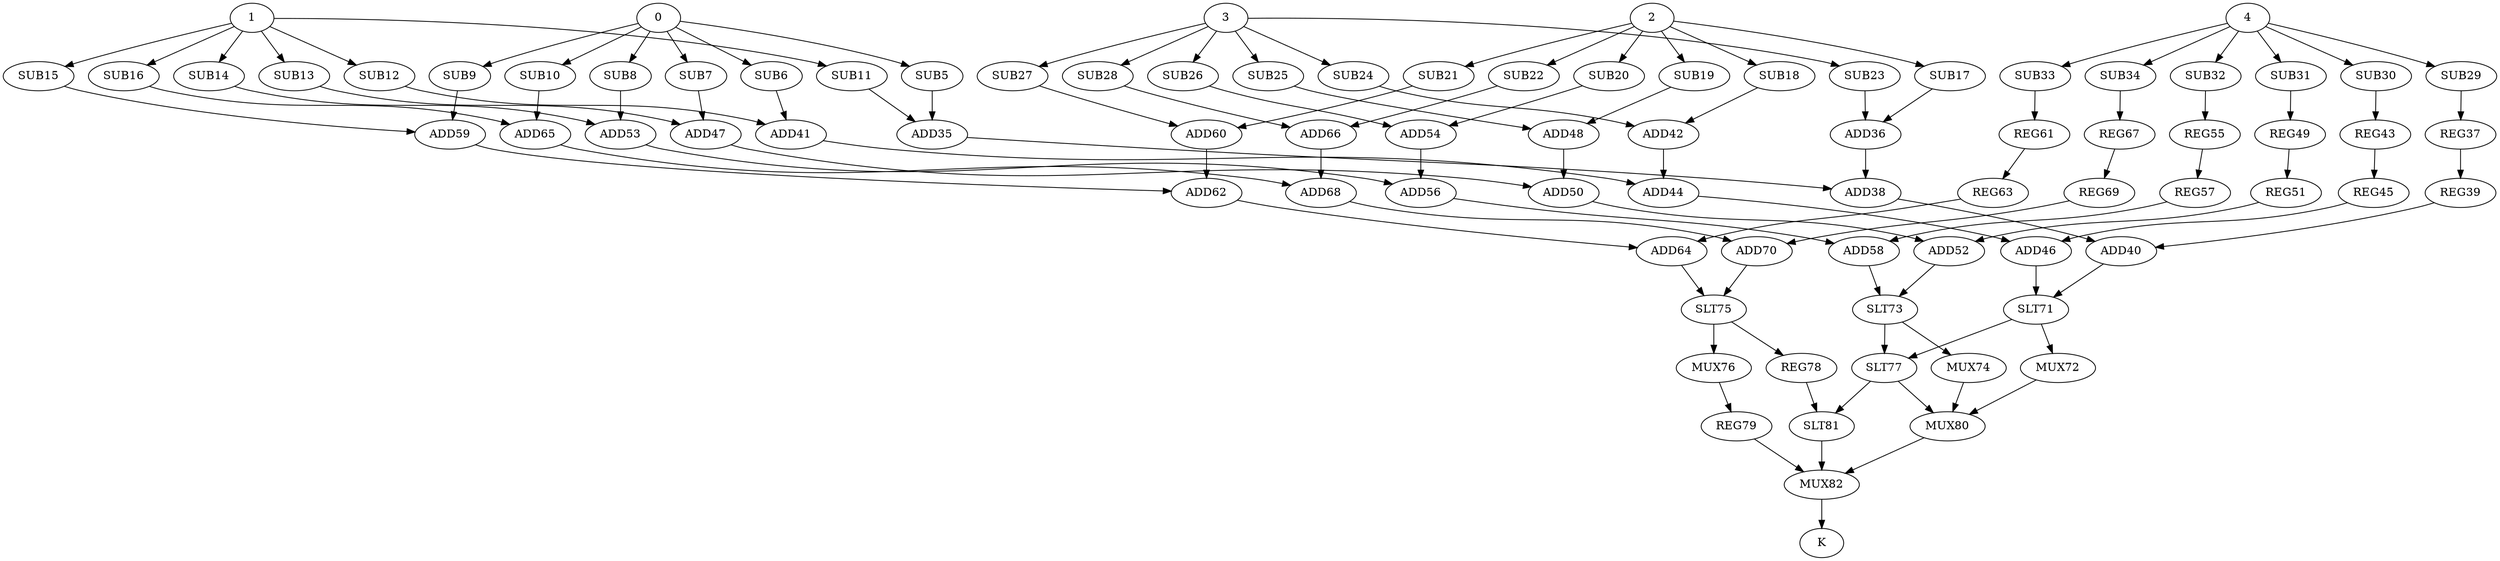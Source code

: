 strict digraph  {
0;
5 [label=SUB5];
6 [label=SUB6];
7 [label=SUB7];
8 [label=SUB8];
9 [label=SUB9];
10 [label=SUB10];
1;
11 [label=SUB11];
12 [label=SUB12];
13 [label=SUB13];
14 [label=SUB14];
15 [label=SUB15];
16 [label=SUB16];
2;
17 [label=SUB17];
18 [label=SUB18];
19 [label=SUB19];
20 [label=SUB20];
21 [label=SUB21];
22 [label=SUB22];
3;
23 [label=SUB23];
24 [label=SUB24];
25 [label=SUB25];
26 [label=SUB26];
27 [label=SUB27];
28 [label=SUB28];
4;
29 [label=SUB29];
30 [label=SUB30];
31 [label=SUB31];
32 [label=SUB32];
33 [label=SUB33];
34 [label=SUB34];
35 [label=ADD35];
36 [label=ADD36];
37 [label=REG37];
38 [label=ADD38];
39 [label=REG39];
40 [label=ADD40];
41 [label=ADD41];
42 [label=ADD42];
43 [label=REG43];
44 [label=ADD44];
45 [label=REG45];
46 [label=ADD46];
47 [label=ADD47];
48 [label=ADD48];
49 [label=REG49];
50 [label=ADD50];
51 [label=REG51];
52 [label=ADD52];
53 [label=ADD53];
54 [label=ADD54];
55 [label=REG55];
56 [label=ADD56];
57 [label=REG57];
58 [label=ADD58];
59 [label=ADD59];
60 [label=ADD60];
61 [label=REG61];
62 [label=ADD62];
63 [label=REG63];
64 [label=ADD64];
65 [label=ADD65];
66 [label=ADD66];
67 [label=REG67];
68 [label=ADD68];
69 [label=REG69];
70 [label=ADD70];
71 [label=SLT71];
72 [label=MUX72];
73 [label=SLT73];
74 [label=MUX74];
75 [label=SLT75];
76 [label=MUX76];
77 [label=SLT77];
78 [label=REG78];
79 [label=REG79];
80 [label=MUX80];
81 [label=SLT81];
82 [label=MUX82];
83 [label=K];
0 -> 5;
0 -> 6;
0 -> 7;
0 -> 8;
0 -> 9;
0 -> 10;
5 -> 35;
6 -> 41;
7 -> 47;
8 -> 53;
9 -> 59;
10 -> 65;
1 -> 11;
1 -> 12;
1 -> 13;
1 -> 14;
1 -> 15;
1 -> 16;
11 -> 35;
12 -> 41;
13 -> 47;
14 -> 53;
15 -> 59;
16 -> 65;
2 -> 17;
2 -> 18;
2 -> 19;
2 -> 20;
2 -> 21;
2 -> 22;
17 -> 36;
18 -> 42;
19 -> 48;
20 -> 54;
21 -> 60;
22 -> 66;
3 -> 23;
3 -> 24;
3 -> 25;
3 -> 26;
3 -> 27;
3 -> 28;
23 -> 36;
24 -> 42;
25 -> 48;
26 -> 54;
27 -> 60;
28 -> 66;
4 -> 29;
4 -> 30;
4 -> 31;
4 -> 32;
4 -> 33;
4 -> 34;
29 -> 37;
30 -> 43;
31 -> 49;
32 -> 55;
33 -> 61;
34 -> 67;
35 -> 38;
36 -> 38;
37 -> 39;
38 -> 40;
39 -> 40;
40 -> 71;
41 -> 44;
42 -> 44;
43 -> 45;
44 -> 46;
45 -> 46;
46 -> 71;
47 -> 50;
48 -> 50;
49 -> 51;
50 -> 52;
51 -> 52;
52 -> 73;
53 -> 56;
54 -> 56;
55 -> 57;
56 -> 58;
57 -> 58;
58 -> 73;
59 -> 62;
60 -> 62;
61 -> 63;
62 -> 64;
63 -> 64;
64 -> 75;
65 -> 68;
66 -> 68;
67 -> 69;
68 -> 70;
69 -> 70;
70 -> 75;
71 -> 72;
71 -> 77;
72 -> 80;
73 -> 74;
73 -> 77;
74 -> 80;
75 -> 76;
75 -> 78;
76 -> 79;
77 -> 80;
77 -> 81;
78 -> 81;
79 -> 82;
80 -> 82;
81 -> 82;
82 -> 83;
}
